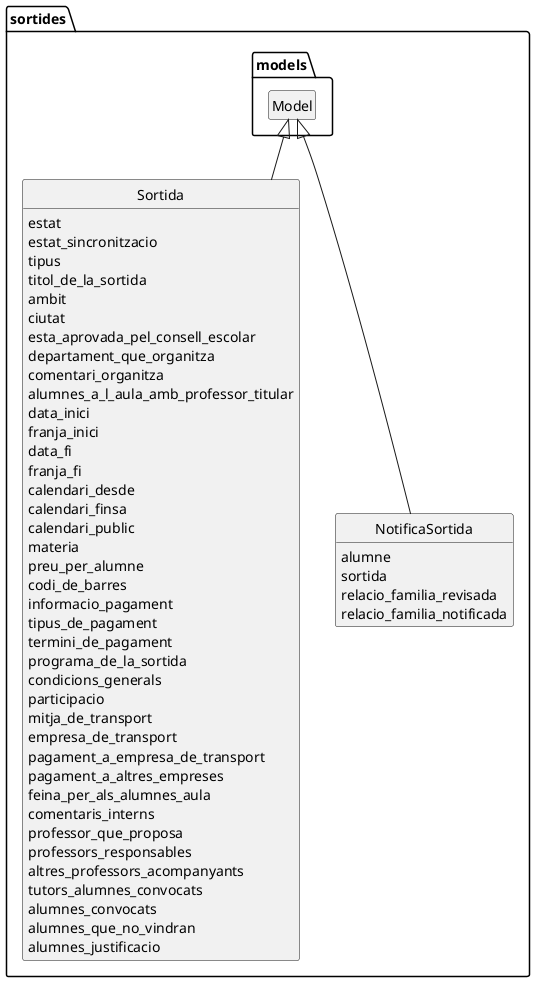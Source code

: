 @startuml
hide circle
hide empty members

package sortides {
    class Sortida extends models.Model {
        estat
        estat_sincronitzacio
        tipus
        titol_de_la_sortida
        ambit
        ciutat
        esta_aprovada_pel_consell_escolar
        departament_que_organitza
        comentari_organitza
        alumnes_a_l_aula_amb_professor_titular
        data_inici
        franja_inici
        data_fi
        franja_fi
        calendari_desde
        calendari_finsa
        calendari_public
        materia
        preu_per_alumne
        codi_de_barres
        informacio_pagament
        tipus_de_pagament
        termini_de_pagament
        programa_de_la_sortida
        condicions_generals
        participacio
        mitja_de_transport
        empresa_de_transport
        pagament_a_empresa_de_transport
        pagament_a_altres_empreses
        feina_per_als_alumnes_aula
        comentaris_interns
        professor_que_proposa
        professors_responsables
        altres_professors_acompanyants
        tutors_alumnes_convocats
        alumnes_convocats
        alumnes_que_no_vindran
        alumnes_justificacio
    }
    class NotificaSortida extends models.Model {
        alumne
        sortida
        relacio_familia_revisada
        relacio_familia_notificada
    }
}

@enduml
